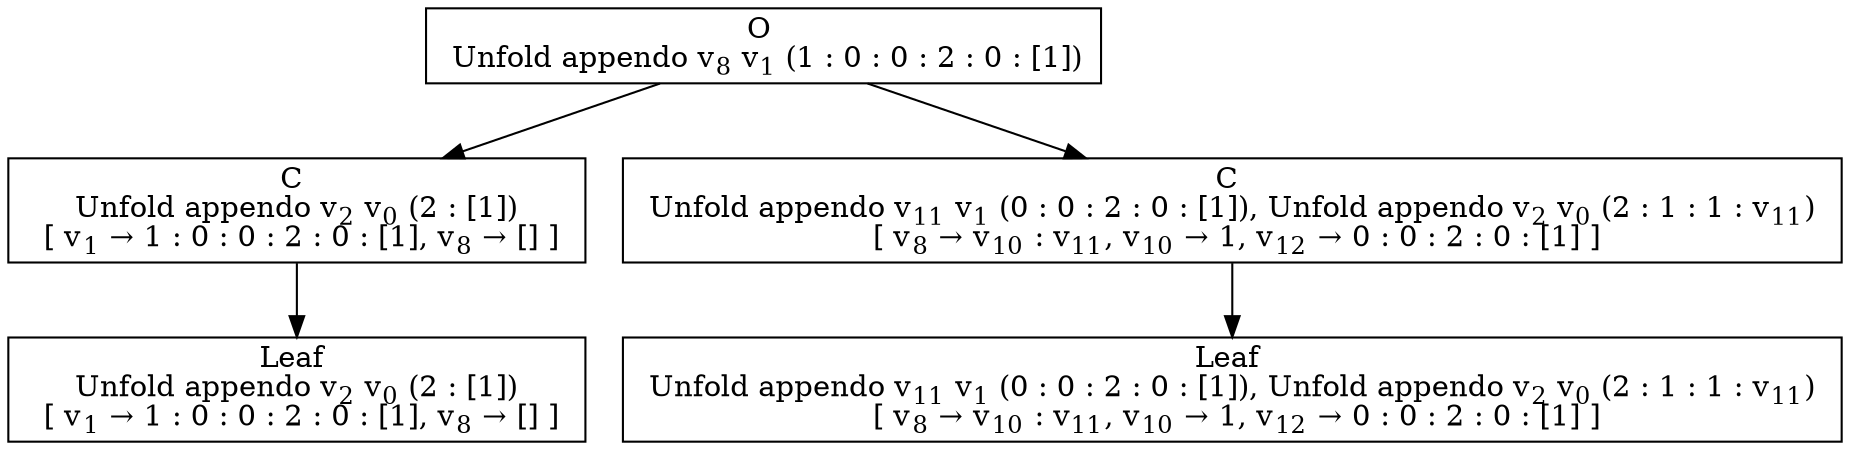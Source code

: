 digraph {
    graph [rankdir=TB
          ,bgcolor=transparent];
    node [shape=box
         ,fillcolor=white
         ,style=filled];
    0 [label=<O <BR/> Unfold appendo v<SUB>8</SUB> v<SUB>1</SUB> (1 : 0 : 0 : 2 : 0 : [1])>];
    1 [label=<C <BR/> Unfold appendo v<SUB>2</SUB> v<SUB>0</SUB> (2 : [1]) <BR/>  [ v<SUB>1</SUB> &rarr; 1 : 0 : 0 : 2 : 0 : [1], v<SUB>8</SUB> &rarr; [] ] >];
    2 [label=<C <BR/> Unfold appendo v<SUB>11</SUB> v<SUB>1</SUB> (0 : 0 : 2 : 0 : [1]), Unfold appendo v<SUB>2</SUB> v<SUB>0</SUB> (2 : 1 : 1 : v<SUB>11</SUB>) <BR/>  [ v<SUB>8</SUB> &rarr; v<SUB>10</SUB> : v<SUB>11</SUB>, v<SUB>10</SUB> &rarr; 1, v<SUB>12</SUB> &rarr; 0 : 0 : 2 : 0 : [1] ] >];
    3 [label=<Leaf <BR/> Unfold appendo v<SUB>2</SUB> v<SUB>0</SUB> (2 : [1]) <BR/>  [ v<SUB>1</SUB> &rarr; 1 : 0 : 0 : 2 : 0 : [1], v<SUB>8</SUB> &rarr; [] ] >];
    4 [label=<Leaf <BR/> Unfold appendo v<SUB>11</SUB> v<SUB>1</SUB> (0 : 0 : 2 : 0 : [1]), Unfold appendo v<SUB>2</SUB> v<SUB>0</SUB> (2 : 1 : 1 : v<SUB>11</SUB>) <BR/>  [ v<SUB>8</SUB> &rarr; v<SUB>10</SUB> : v<SUB>11</SUB>, v<SUB>10</SUB> &rarr; 1, v<SUB>12</SUB> &rarr; 0 : 0 : 2 : 0 : [1] ] >];
    0 -> 1 [label=""];
    0 -> 2 [label=""];
    1 -> 3 [label=""];
    2 -> 4 [label=""];
}